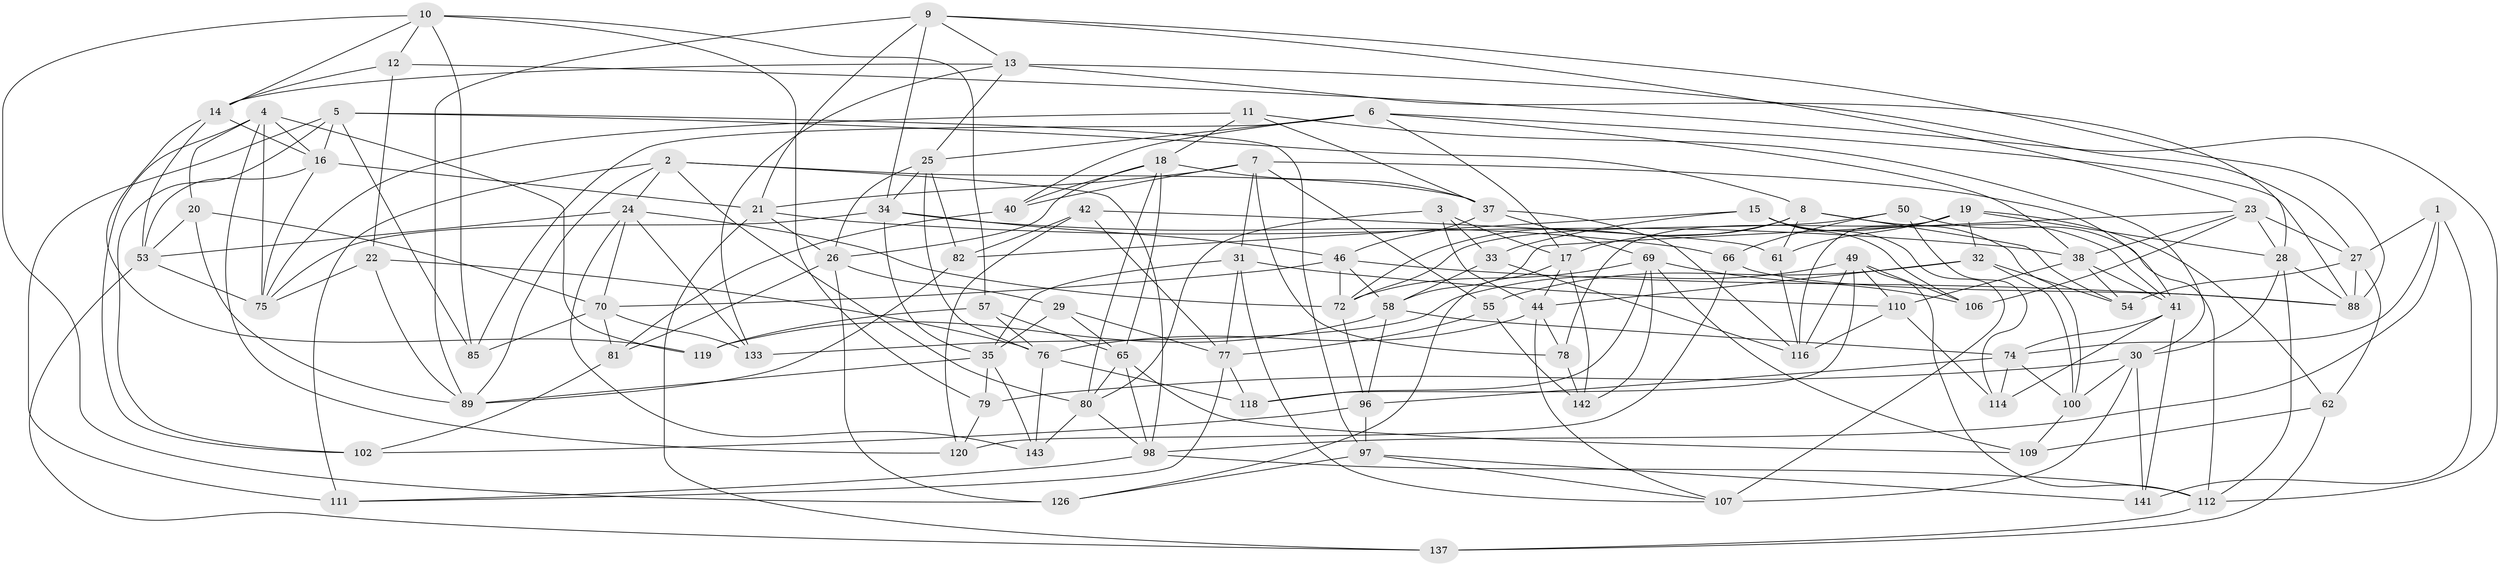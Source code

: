 // original degree distribution, {4: 1.0}
// Generated by graph-tools (version 1.1) at 2025/42/03/06/25 10:42:18]
// undirected, 90 vertices, 230 edges
graph export_dot {
graph [start="1"]
  node [color=gray90,style=filled];
  1;
  2 [super="+59"];
  3;
  4 [super="+52"];
  5 [super="+92"];
  6 [super="+73"];
  7 [super="+103"];
  8 [super="+83"];
  9 [super="+104"];
  10 [super="+56"];
  11;
  12;
  13 [super="+63"];
  14 [super="+39"];
  15 [super="+43"];
  16 [super="+115"];
  17 [super="+47"];
  18 [super="+84"];
  19 [super="+124"];
  20;
  21 [super="+123"];
  22;
  23 [super="+36"];
  24 [super="+95"];
  25 [super="+45"];
  26 [super="+48"];
  27 [super="+140"];
  28 [super="+71"];
  29;
  30 [super="+87"];
  31 [super="+67"];
  32 [super="+60"];
  33;
  34 [super="+130"];
  35 [super="+94"];
  37 [super="+90"];
  38 [super="+51"];
  40;
  41 [super="+136"];
  42;
  44 [super="+135"];
  46 [super="+64"];
  49 [super="+99"];
  50;
  53 [super="+138"];
  54;
  55;
  57;
  58 [super="+68"];
  61;
  62;
  65 [super="+91"];
  66;
  69 [super="+105"];
  70 [super="+86"];
  72 [super="+121"];
  74 [super="+93"];
  75 [super="+132"];
  76 [super="+134"];
  77 [super="+139"];
  78;
  79;
  80 [super="+129"];
  81;
  82;
  85;
  88 [super="+128"];
  89 [super="+131"];
  96 [super="+144"];
  97 [super="+101"];
  98 [super="+122"];
  100 [super="+108"];
  102;
  106;
  107 [super="+113"];
  109;
  110 [super="+125"];
  111;
  112 [super="+127"];
  114;
  116 [super="+117"];
  118;
  119;
  120;
  126;
  133;
  137;
  141;
  142;
  143;
  1 -- 141;
  1 -- 74;
  1 -- 98;
  1 -- 27;
  2 -- 37;
  2 -- 80;
  2 -- 24;
  2 -- 89;
  2 -- 98;
  2 -- 111;
  3 -- 33;
  3 -- 44;
  3 -- 17;
  3 -- 80;
  4 -- 120;
  4 -- 20;
  4 -- 119;
  4 -- 16;
  4 -- 102;
  4 -- 75;
  5 -- 16;
  5 -- 111;
  5 -- 97;
  5 -- 85;
  5 -- 102;
  5 -- 8;
  6 -- 85;
  6 -- 88;
  6 -- 40;
  6 -- 17;
  6 -- 38;
  6 -- 25;
  7 -- 31;
  7 -- 55;
  7 -- 40;
  7 -- 41;
  7 -- 78;
  7 -- 21;
  8 -- 54;
  8 -- 41;
  8 -- 72;
  8 -- 61;
  8 -- 17;
  9 -- 13;
  9 -- 88;
  9 -- 34;
  9 -- 21;
  9 -- 89;
  9 -- 23;
  10 -- 126;
  10 -- 85;
  10 -- 57;
  10 -- 12;
  10 -- 79;
  10 -- 14;
  11 -- 18;
  11 -- 75;
  11 -- 37;
  11 -- 30;
  12 -- 112;
  12 -- 22;
  12 -- 14;
  13 -- 27;
  13 -- 28;
  13 -- 25;
  13 -- 14;
  13 -- 133;
  14 -- 16;
  14 -- 119;
  14 -- 53;
  15 -- 106;
  15 -- 82;
  15 -- 33;
  15 -- 107 [weight=2];
  15 -- 100;
  16 -- 21;
  16 -- 75;
  16 -- 53;
  17 -- 142;
  17 -- 44;
  17 -- 126;
  18 -- 40;
  18 -- 37;
  18 -- 26;
  18 -- 80;
  18 -- 65;
  19 -- 78;
  19 -- 32;
  19 -- 28;
  19 -- 61;
  19 -- 62;
  19 -- 116;
  20 -- 89;
  20 -- 70;
  20 -- 53;
  21 -- 38;
  21 -- 26;
  21 -- 137;
  22 -- 75;
  22 -- 76;
  22 -- 89;
  23 -- 106;
  23 -- 58;
  23 -- 27;
  23 -- 28;
  23 -- 38;
  24 -- 143;
  24 -- 133;
  24 -- 70;
  24 -- 72;
  24 -- 53;
  25 -- 82;
  25 -- 34;
  25 -- 26;
  25 -- 76;
  26 -- 29;
  26 -- 126;
  26 -- 81;
  27 -- 54;
  27 -- 88;
  27 -- 62;
  28 -- 112;
  28 -- 30;
  28 -- 88;
  29 -- 77;
  29 -- 35;
  29 -- 65;
  30 -- 100;
  30 -- 79;
  30 -- 107;
  30 -- 141;
  31 -- 107;
  31 -- 77;
  31 -- 35;
  31 -- 110 [weight=2];
  32 -- 100 [weight=2];
  32 -- 55;
  32 -- 44;
  32 -- 54;
  33 -- 58;
  33 -- 116;
  34 -- 46;
  34 -- 66;
  34 -- 35;
  34 -- 75;
  35 -- 79;
  35 -- 143;
  35 -- 89;
  37 -- 116;
  37 -- 69;
  37 -- 46;
  38 -- 41;
  38 -- 54;
  38 -- 110;
  40 -- 81;
  41 -- 141;
  41 -- 114;
  41 -- 74;
  42 -- 61;
  42 -- 77;
  42 -- 120;
  42 -- 82;
  44 -- 76;
  44 -- 78;
  44 -- 107;
  46 -- 70;
  46 -- 88;
  46 -- 72;
  46 -- 58;
  49 -- 118;
  49 -- 112;
  49 -- 110;
  49 -- 106;
  49 -- 116;
  49 -- 133;
  50 -- 66;
  50 -- 114;
  50 -- 72;
  50 -- 112;
  53 -- 75;
  53 -- 137;
  55 -- 142;
  55 -- 77;
  57 -- 119;
  57 -- 65;
  57 -- 76;
  58 -- 74;
  58 -- 96;
  58 -- 119;
  61 -- 116;
  62 -- 137;
  62 -- 109;
  65 -- 98;
  65 -- 80;
  65 -- 109;
  66 -- 120;
  66 -- 88;
  69 -- 118;
  69 -- 106;
  69 -- 142;
  69 -- 72;
  69 -- 109;
  70 -- 85;
  70 -- 133;
  70 -- 81;
  72 -- 96;
  74 -- 114;
  74 -- 96;
  74 -- 100;
  76 -- 143;
  76 -- 118;
  77 -- 111;
  77 -- 118;
  78 -- 142;
  79 -- 120;
  80 -- 143;
  80 -- 98;
  81 -- 102;
  82 -- 89;
  96 -- 102;
  96 -- 97 [weight=2];
  97 -- 141;
  97 -- 126;
  97 -- 107;
  98 -- 111;
  98 -- 112;
  100 -- 109;
  110 -- 116;
  110 -- 114;
  112 -- 137;
}
